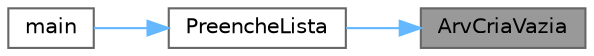 digraph "ArvCriaVazia"
{
 // LATEX_PDF_SIZE
  bgcolor="transparent";
  edge [fontname=Helvetica,fontsize=10,labelfontname=Helvetica,labelfontsize=10];
  node [fontname=Helvetica,fontsize=10,shape=box,height=0.2,width=0.4];
  rankdir="RL";
  Node1 [label="ArvCriaVazia",height=0.2,width=0.4,color="gray40", fillcolor="grey60", style="filled", fontcolor="black",tooltip="Cria arv Vazia."];
  Node1 -> Node2 [dir="back",color="steelblue1",style="solid"];
  Node2 [label="PreencheLista",height=0.2,width=0.4,color="grey40", fillcolor="white", style="filled",URL="$_lista_arv_8c.html#a83264b1c9d394c1d3dcf4e081060c9b3",tooltip="Preenche a lista de arvores com os dados presentes no arquivo passado como parametro."];
  Node2 -> Node3 [dir="back",color="steelblue1",style="solid"];
  Node3 [label="main",height=0.2,width=0.4,color="grey40", fillcolor="white", style="filled",URL="$_codificador_8c.html#abf9e6b7e6f15df4b525a2e7705ba3089",tooltip=" "];
}
